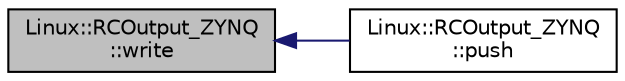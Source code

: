 digraph "Linux::RCOutput_ZYNQ::write"
{
 // INTERACTIVE_SVG=YES
  edge [fontname="Helvetica",fontsize="10",labelfontname="Helvetica",labelfontsize="10"];
  node [fontname="Helvetica",fontsize="10",shape=record];
  rankdir="LR";
  Node1 [label="Linux::RCOutput_ZYNQ\l::write",height=0.2,width=0.4,color="black", fillcolor="grey75", style="filled", fontcolor="black"];
  Node1 -> Node2 [dir="back",color="midnightblue",fontsize="10",style="solid",fontname="Helvetica"];
  Node2 [label="Linux::RCOutput_ZYNQ\l::push",height=0.2,width=0.4,color="black", fillcolor="white", style="filled",URL="$classLinux_1_1RCOutput__ZYNQ.html#afe165d9651ee077b14bcee39a494b9e8"];
}
